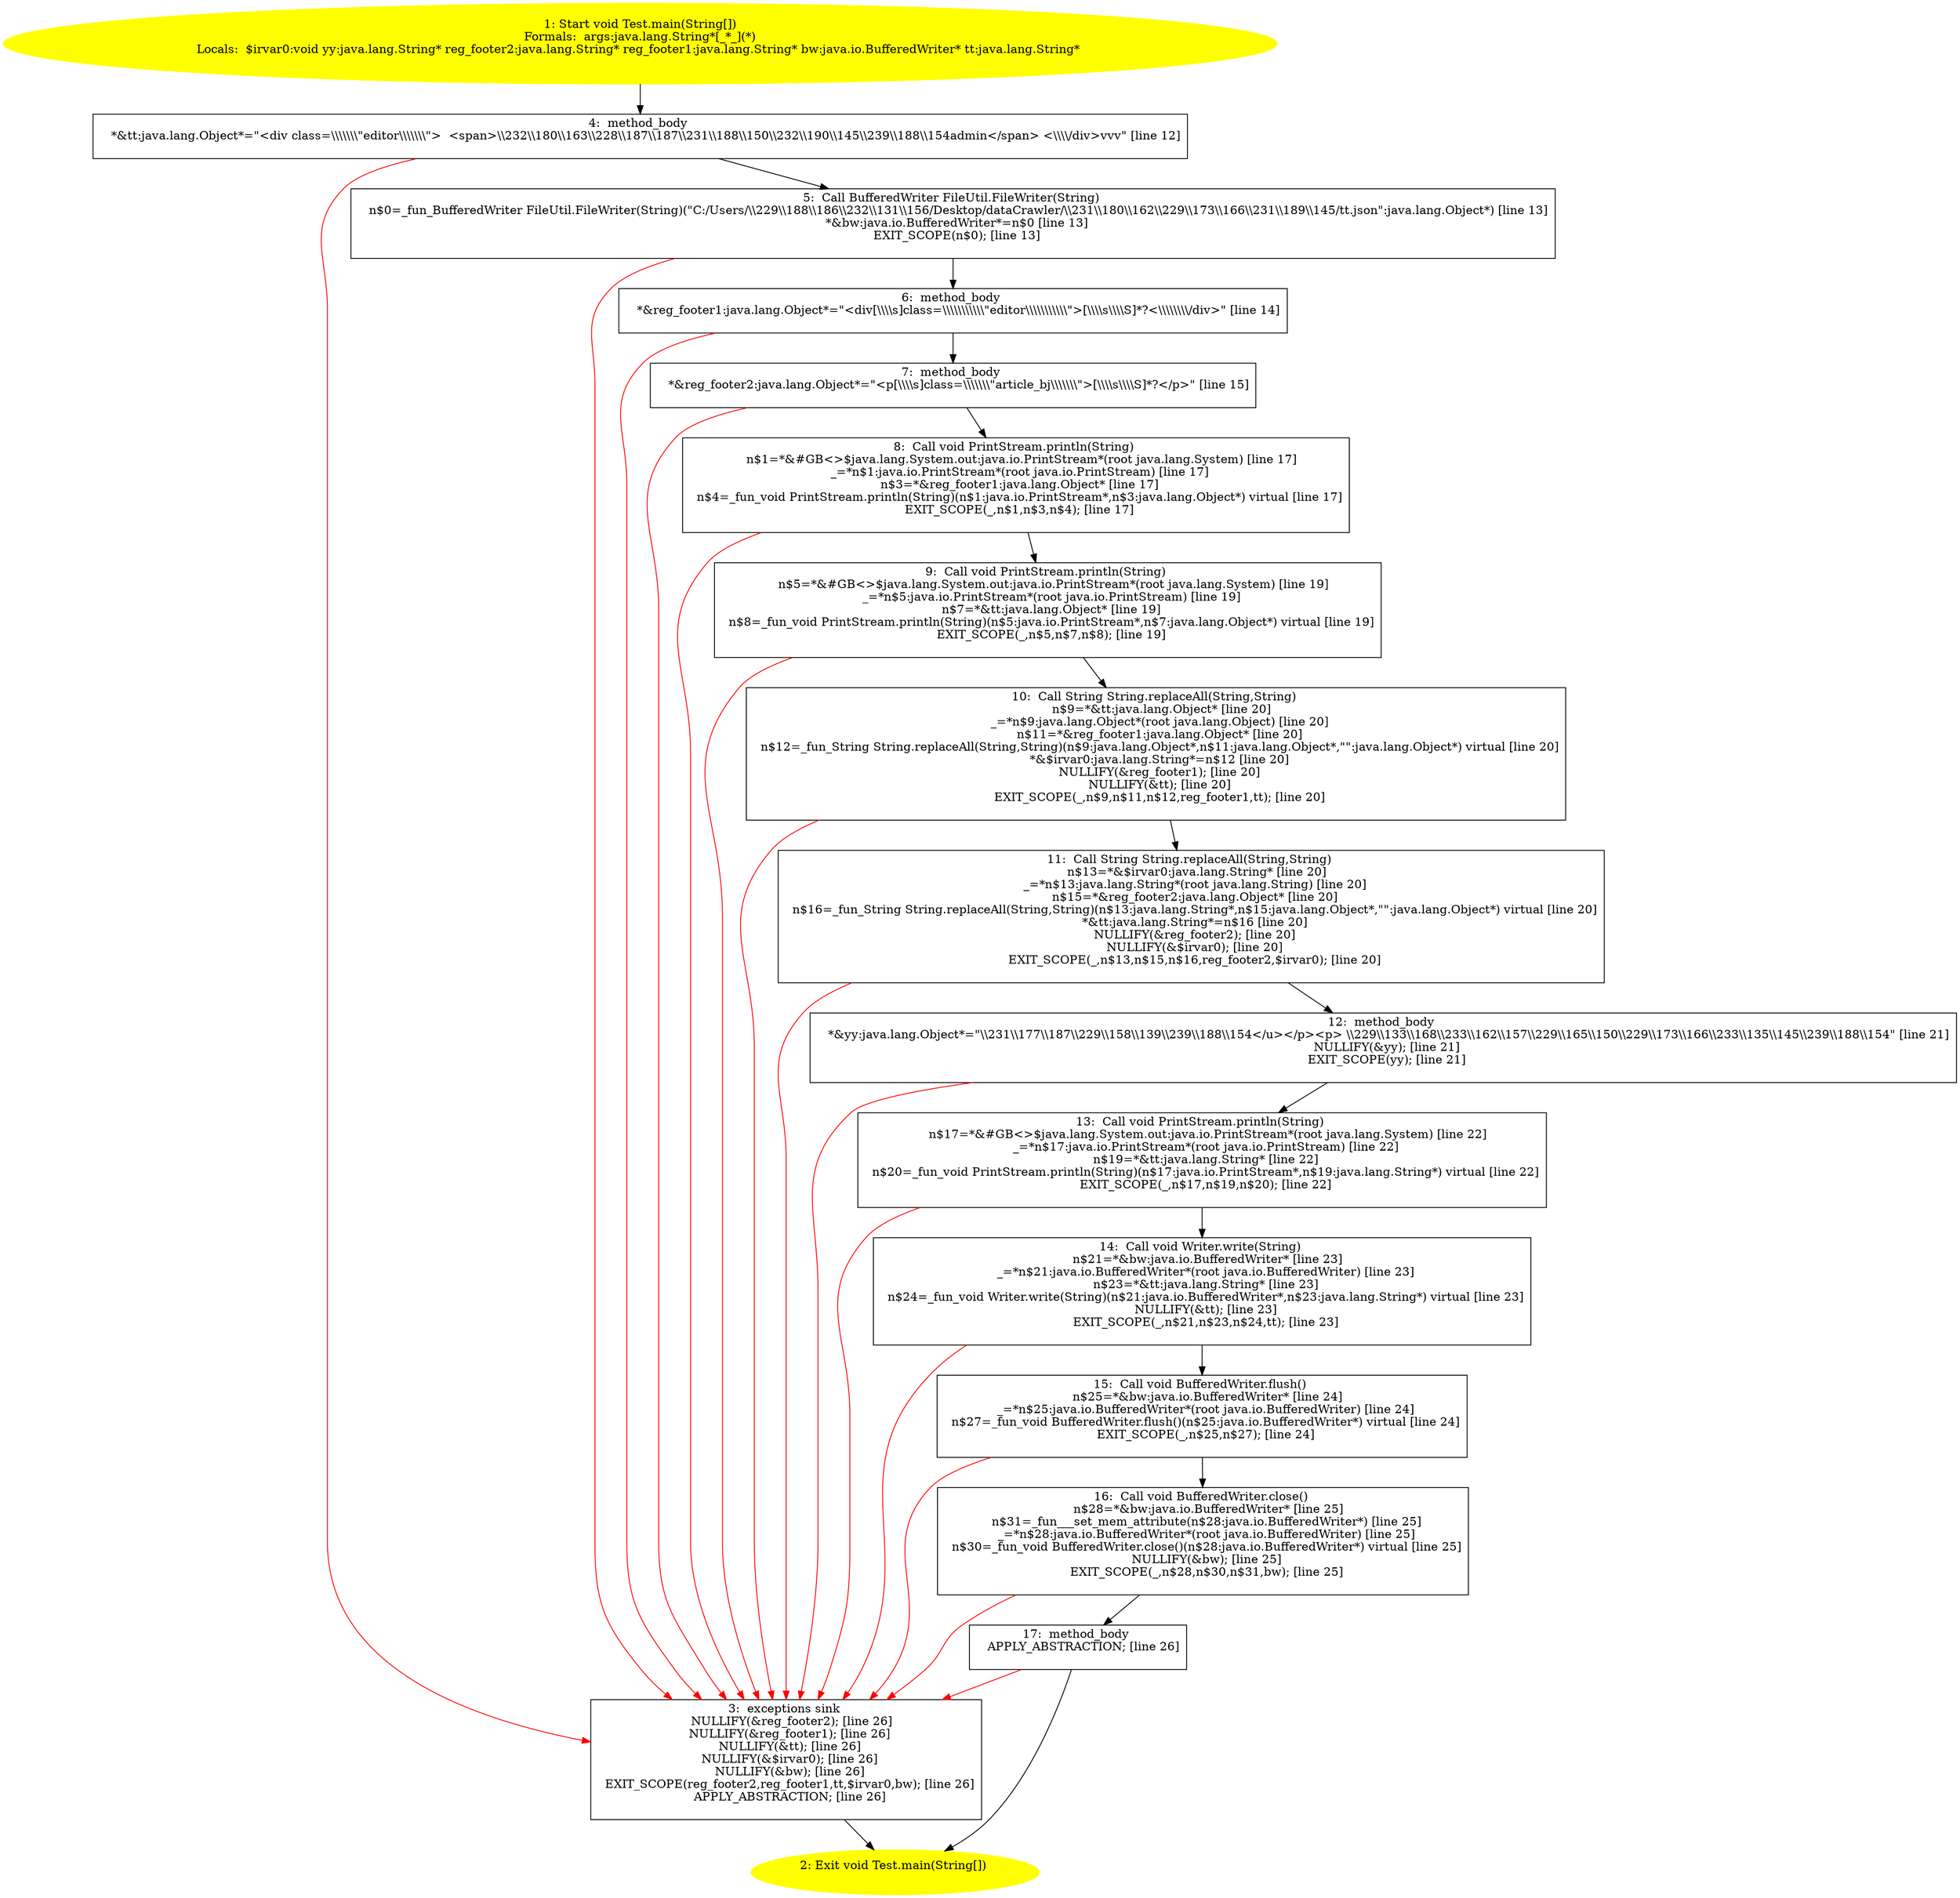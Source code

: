 /* @generated */
digraph cfg {
"com.dulishuo.indexedu.Test.main(java.lang.String[]):void.563644a366d876684d75d8cf1ffb49c6_1" [label="1: Start void Test.main(String[])\nFormals:  args:java.lang.String*[_*_](*)\nLocals:  $irvar0:void yy:java.lang.String* reg_footer2:java.lang.String* reg_footer1:java.lang.String* bw:java.io.BufferedWriter* tt:java.lang.String* \n  " color=yellow style=filled]
	

	 "com.dulishuo.indexedu.Test.main(java.lang.String[]):void.563644a366d876684d75d8cf1ffb49c6_1" -> "com.dulishuo.indexedu.Test.main(java.lang.String[]):void.563644a366d876684d75d8cf1ffb49c6_4" ;
"com.dulishuo.indexedu.Test.main(java.lang.String[]):void.563644a366d876684d75d8cf1ffb49c6_2" [label="2: Exit void Test.main(String[]) \n  " color=yellow style=filled]
	

"com.dulishuo.indexedu.Test.main(java.lang.String[]):void.563644a366d876684d75d8cf1ffb49c6_3" [label="3:  exceptions sink \n   NULLIFY(&reg_footer2); [line 26]\n  NULLIFY(&reg_footer1); [line 26]\n  NULLIFY(&tt); [line 26]\n  NULLIFY(&$irvar0); [line 26]\n  NULLIFY(&bw); [line 26]\n  EXIT_SCOPE(reg_footer2,reg_footer1,tt,$irvar0,bw); [line 26]\n  APPLY_ABSTRACTION; [line 26]\n " shape="box"]
	

	 "com.dulishuo.indexedu.Test.main(java.lang.String[]):void.563644a366d876684d75d8cf1ffb49c6_3" -> "com.dulishuo.indexedu.Test.main(java.lang.String[]):void.563644a366d876684d75d8cf1ffb49c6_2" ;
"com.dulishuo.indexedu.Test.main(java.lang.String[]):void.563644a366d876684d75d8cf1ffb49c6_4" [label="4:  method_body \n   *&tt:java.lang.Object*=\"<div class=\\\\\\\\\\\\\\\"editor\\\\\\\\\\\\\\\">  <span>\\\\232\\\\180\\\\163\\\\228\\\\187\\\\187\\\\231\\\\188\\\\150\\\\232\\\\190\\\\145\\\\239\\\\188\\\\154admin</span> <\\\\\\\\/div>vvv\" [line 12]\n " shape="box"]
	

	 "com.dulishuo.indexedu.Test.main(java.lang.String[]):void.563644a366d876684d75d8cf1ffb49c6_4" -> "com.dulishuo.indexedu.Test.main(java.lang.String[]):void.563644a366d876684d75d8cf1ffb49c6_5" ;
	 "com.dulishuo.indexedu.Test.main(java.lang.String[]):void.563644a366d876684d75d8cf1ffb49c6_4" -> "com.dulishuo.indexedu.Test.main(java.lang.String[]):void.563644a366d876684d75d8cf1ffb49c6_3" [color="red" ];
"com.dulishuo.indexedu.Test.main(java.lang.String[]):void.563644a366d876684d75d8cf1ffb49c6_5" [label="5:  Call BufferedWriter FileUtil.FileWriter(String) \n   n$0=_fun_BufferedWriter FileUtil.FileWriter(String)(\"C:/Users/\\\\229\\\\188\\\\186\\\\232\\\\131\\\\156/Desktop/dataCrawler/\\\\231\\\\180\\\\162\\\\229\\\\173\\\\166\\\\231\\\\189\\\\145/tt.json\":java.lang.Object*) [line 13]\n  *&bw:java.io.BufferedWriter*=n$0 [line 13]\n  EXIT_SCOPE(n$0); [line 13]\n " shape="box"]
	

	 "com.dulishuo.indexedu.Test.main(java.lang.String[]):void.563644a366d876684d75d8cf1ffb49c6_5" -> "com.dulishuo.indexedu.Test.main(java.lang.String[]):void.563644a366d876684d75d8cf1ffb49c6_6" ;
	 "com.dulishuo.indexedu.Test.main(java.lang.String[]):void.563644a366d876684d75d8cf1ffb49c6_5" -> "com.dulishuo.indexedu.Test.main(java.lang.String[]):void.563644a366d876684d75d8cf1ffb49c6_3" [color="red" ];
"com.dulishuo.indexedu.Test.main(java.lang.String[]):void.563644a366d876684d75d8cf1ffb49c6_6" [label="6:  method_body \n   *&reg_footer1:java.lang.Object*=\"<div[\\\\\\\\s]class=\\\\\\\\\\\\\\\\\\\\\\\"editor\\\\\\\\\\\\\\\\\\\\\\\">[\\\\\\\\s\\\\\\\\S]*?<\\\\\\\\\\\\\\\\/div>\" [line 14]\n " shape="box"]
	

	 "com.dulishuo.indexedu.Test.main(java.lang.String[]):void.563644a366d876684d75d8cf1ffb49c6_6" -> "com.dulishuo.indexedu.Test.main(java.lang.String[]):void.563644a366d876684d75d8cf1ffb49c6_7" ;
	 "com.dulishuo.indexedu.Test.main(java.lang.String[]):void.563644a366d876684d75d8cf1ffb49c6_6" -> "com.dulishuo.indexedu.Test.main(java.lang.String[]):void.563644a366d876684d75d8cf1ffb49c6_3" [color="red" ];
"com.dulishuo.indexedu.Test.main(java.lang.String[]):void.563644a366d876684d75d8cf1ffb49c6_7" [label="7:  method_body \n   *&reg_footer2:java.lang.Object*=\"<p[\\\\\\\\s]class=\\\\\\\\\\\\\\\"article_bj\\\\\\\\\\\\\\\">[\\\\\\\\s\\\\\\\\S]*?</p>\" [line 15]\n " shape="box"]
	

	 "com.dulishuo.indexedu.Test.main(java.lang.String[]):void.563644a366d876684d75d8cf1ffb49c6_7" -> "com.dulishuo.indexedu.Test.main(java.lang.String[]):void.563644a366d876684d75d8cf1ffb49c6_8" ;
	 "com.dulishuo.indexedu.Test.main(java.lang.String[]):void.563644a366d876684d75d8cf1ffb49c6_7" -> "com.dulishuo.indexedu.Test.main(java.lang.String[]):void.563644a366d876684d75d8cf1ffb49c6_3" [color="red" ];
"com.dulishuo.indexedu.Test.main(java.lang.String[]):void.563644a366d876684d75d8cf1ffb49c6_8" [label="8:  Call void PrintStream.println(String) \n   n$1=*&#GB<>$java.lang.System.out:java.io.PrintStream*(root java.lang.System) [line 17]\n  _=*n$1:java.io.PrintStream*(root java.io.PrintStream) [line 17]\n  n$3=*&reg_footer1:java.lang.Object* [line 17]\n  n$4=_fun_void PrintStream.println(String)(n$1:java.io.PrintStream*,n$3:java.lang.Object*) virtual [line 17]\n  EXIT_SCOPE(_,n$1,n$3,n$4); [line 17]\n " shape="box"]
	

	 "com.dulishuo.indexedu.Test.main(java.lang.String[]):void.563644a366d876684d75d8cf1ffb49c6_8" -> "com.dulishuo.indexedu.Test.main(java.lang.String[]):void.563644a366d876684d75d8cf1ffb49c6_9" ;
	 "com.dulishuo.indexedu.Test.main(java.lang.String[]):void.563644a366d876684d75d8cf1ffb49c6_8" -> "com.dulishuo.indexedu.Test.main(java.lang.String[]):void.563644a366d876684d75d8cf1ffb49c6_3" [color="red" ];
"com.dulishuo.indexedu.Test.main(java.lang.String[]):void.563644a366d876684d75d8cf1ffb49c6_9" [label="9:  Call void PrintStream.println(String) \n   n$5=*&#GB<>$java.lang.System.out:java.io.PrintStream*(root java.lang.System) [line 19]\n  _=*n$5:java.io.PrintStream*(root java.io.PrintStream) [line 19]\n  n$7=*&tt:java.lang.Object* [line 19]\n  n$8=_fun_void PrintStream.println(String)(n$5:java.io.PrintStream*,n$7:java.lang.Object*) virtual [line 19]\n  EXIT_SCOPE(_,n$5,n$7,n$8); [line 19]\n " shape="box"]
	

	 "com.dulishuo.indexedu.Test.main(java.lang.String[]):void.563644a366d876684d75d8cf1ffb49c6_9" -> "com.dulishuo.indexedu.Test.main(java.lang.String[]):void.563644a366d876684d75d8cf1ffb49c6_10" ;
	 "com.dulishuo.indexedu.Test.main(java.lang.String[]):void.563644a366d876684d75d8cf1ffb49c6_9" -> "com.dulishuo.indexedu.Test.main(java.lang.String[]):void.563644a366d876684d75d8cf1ffb49c6_3" [color="red" ];
"com.dulishuo.indexedu.Test.main(java.lang.String[]):void.563644a366d876684d75d8cf1ffb49c6_10" [label="10:  Call String String.replaceAll(String,String) \n   n$9=*&tt:java.lang.Object* [line 20]\n  _=*n$9:java.lang.Object*(root java.lang.Object) [line 20]\n  n$11=*&reg_footer1:java.lang.Object* [line 20]\n  n$12=_fun_String String.replaceAll(String,String)(n$9:java.lang.Object*,n$11:java.lang.Object*,\"\":java.lang.Object*) virtual [line 20]\n  *&$irvar0:java.lang.String*=n$12 [line 20]\n  NULLIFY(&reg_footer1); [line 20]\n  NULLIFY(&tt); [line 20]\n  EXIT_SCOPE(_,n$9,n$11,n$12,reg_footer1,tt); [line 20]\n " shape="box"]
	

	 "com.dulishuo.indexedu.Test.main(java.lang.String[]):void.563644a366d876684d75d8cf1ffb49c6_10" -> "com.dulishuo.indexedu.Test.main(java.lang.String[]):void.563644a366d876684d75d8cf1ffb49c6_11" ;
	 "com.dulishuo.indexedu.Test.main(java.lang.String[]):void.563644a366d876684d75d8cf1ffb49c6_10" -> "com.dulishuo.indexedu.Test.main(java.lang.String[]):void.563644a366d876684d75d8cf1ffb49c6_3" [color="red" ];
"com.dulishuo.indexedu.Test.main(java.lang.String[]):void.563644a366d876684d75d8cf1ffb49c6_11" [label="11:  Call String String.replaceAll(String,String) \n   n$13=*&$irvar0:java.lang.String* [line 20]\n  _=*n$13:java.lang.String*(root java.lang.String) [line 20]\n  n$15=*&reg_footer2:java.lang.Object* [line 20]\n  n$16=_fun_String String.replaceAll(String,String)(n$13:java.lang.String*,n$15:java.lang.Object*,\"\":java.lang.Object*) virtual [line 20]\n  *&tt:java.lang.String*=n$16 [line 20]\n  NULLIFY(&reg_footer2); [line 20]\n  NULLIFY(&$irvar0); [line 20]\n  EXIT_SCOPE(_,n$13,n$15,n$16,reg_footer2,$irvar0); [line 20]\n " shape="box"]
	

	 "com.dulishuo.indexedu.Test.main(java.lang.String[]):void.563644a366d876684d75d8cf1ffb49c6_11" -> "com.dulishuo.indexedu.Test.main(java.lang.String[]):void.563644a366d876684d75d8cf1ffb49c6_12" ;
	 "com.dulishuo.indexedu.Test.main(java.lang.String[]):void.563644a366d876684d75d8cf1ffb49c6_11" -> "com.dulishuo.indexedu.Test.main(java.lang.String[]):void.563644a366d876684d75d8cf1ffb49c6_3" [color="red" ];
"com.dulishuo.indexedu.Test.main(java.lang.String[]):void.563644a366d876684d75d8cf1ffb49c6_12" [label="12:  method_body \n   *&yy:java.lang.Object*=\"\\\\231\\\\177\\\\187\\\\229\\\\158\\\\139\\\\239\\\\188\\\\154</u></p><p> \\\\229\\\\133\\\\168\\\\233\\\\162\\\\157\\\\229\\\\165\\\\150\\\\229\\\\173\\\\166\\\\233\\\\135\\\\145\\\\239\\\\188\\\\154\" [line 21]\n  NULLIFY(&yy); [line 21]\n  EXIT_SCOPE(yy); [line 21]\n " shape="box"]
	

	 "com.dulishuo.indexedu.Test.main(java.lang.String[]):void.563644a366d876684d75d8cf1ffb49c6_12" -> "com.dulishuo.indexedu.Test.main(java.lang.String[]):void.563644a366d876684d75d8cf1ffb49c6_13" ;
	 "com.dulishuo.indexedu.Test.main(java.lang.String[]):void.563644a366d876684d75d8cf1ffb49c6_12" -> "com.dulishuo.indexedu.Test.main(java.lang.String[]):void.563644a366d876684d75d8cf1ffb49c6_3" [color="red" ];
"com.dulishuo.indexedu.Test.main(java.lang.String[]):void.563644a366d876684d75d8cf1ffb49c6_13" [label="13:  Call void PrintStream.println(String) \n   n$17=*&#GB<>$java.lang.System.out:java.io.PrintStream*(root java.lang.System) [line 22]\n  _=*n$17:java.io.PrintStream*(root java.io.PrintStream) [line 22]\n  n$19=*&tt:java.lang.String* [line 22]\n  n$20=_fun_void PrintStream.println(String)(n$17:java.io.PrintStream*,n$19:java.lang.String*) virtual [line 22]\n  EXIT_SCOPE(_,n$17,n$19,n$20); [line 22]\n " shape="box"]
	

	 "com.dulishuo.indexedu.Test.main(java.lang.String[]):void.563644a366d876684d75d8cf1ffb49c6_13" -> "com.dulishuo.indexedu.Test.main(java.lang.String[]):void.563644a366d876684d75d8cf1ffb49c6_14" ;
	 "com.dulishuo.indexedu.Test.main(java.lang.String[]):void.563644a366d876684d75d8cf1ffb49c6_13" -> "com.dulishuo.indexedu.Test.main(java.lang.String[]):void.563644a366d876684d75d8cf1ffb49c6_3" [color="red" ];
"com.dulishuo.indexedu.Test.main(java.lang.String[]):void.563644a366d876684d75d8cf1ffb49c6_14" [label="14:  Call void Writer.write(String) \n   n$21=*&bw:java.io.BufferedWriter* [line 23]\n  _=*n$21:java.io.BufferedWriter*(root java.io.BufferedWriter) [line 23]\n  n$23=*&tt:java.lang.String* [line 23]\n  n$24=_fun_void Writer.write(String)(n$21:java.io.BufferedWriter*,n$23:java.lang.String*) virtual [line 23]\n  NULLIFY(&tt); [line 23]\n  EXIT_SCOPE(_,n$21,n$23,n$24,tt); [line 23]\n " shape="box"]
	

	 "com.dulishuo.indexedu.Test.main(java.lang.String[]):void.563644a366d876684d75d8cf1ffb49c6_14" -> "com.dulishuo.indexedu.Test.main(java.lang.String[]):void.563644a366d876684d75d8cf1ffb49c6_15" ;
	 "com.dulishuo.indexedu.Test.main(java.lang.String[]):void.563644a366d876684d75d8cf1ffb49c6_14" -> "com.dulishuo.indexedu.Test.main(java.lang.String[]):void.563644a366d876684d75d8cf1ffb49c6_3" [color="red" ];
"com.dulishuo.indexedu.Test.main(java.lang.String[]):void.563644a366d876684d75d8cf1ffb49c6_15" [label="15:  Call void BufferedWriter.flush() \n   n$25=*&bw:java.io.BufferedWriter* [line 24]\n  _=*n$25:java.io.BufferedWriter*(root java.io.BufferedWriter) [line 24]\n  n$27=_fun_void BufferedWriter.flush()(n$25:java.io.BufferedWriter*) virtual [line 24]\n  EXIT_SCOPE(_,n$25,n$27); [line 24]\n " shape="box"]
	

	 "com.dulishuo.indexedu.Test.main(java.lang.String[]):void.563644a366d876684d75d8cf1ffb49c6_15" -> "com.dulishuo.indexedu.Test.main(java.lang.String[]):void.563644a366d876684d75d8cf1ffb49c6_16" ;
	 "com.dulishuo.indexedu.Test.main(java.lang.String[]):void.563644a366d876684d75d8cf1ffb49c6_15" -> "com.dulishuo.indexedu.Test.main(java.lang.String[]):void.563644a366d876684d75d8cf1ffb49c6_3" [color="red" ];
"com.dulishuo.indexedu.Test.main(java.lang.String[]):void.563644a366d876684d75d8cf1ffb49c6_16" [label="16:  Call void BufferedWriter.close() \n   n$28=*&bw:java.io.BufferedWriter* [line 25]\n  n$31=_fun___set_mem_attribute(n$28:java.io.BufferedWriter*) [line 25]\n  _=*n$28:java.io.BufferedWriter*(root java.io.BufferedWriter) [line 25]\n  n$30=_fun_void BufferedWriter.close()(n$28:java.io.BufferedWriter*) virtual [line 25]\n  NULLIFY(&bw); [line 25]\n  EXIT_SCOPE(_,n$28,n$30,n$31,bw); [line 25]\n " shape="box"]
	

	 "com.dulishuo.indexedu.Test.main(java.lang.String[]):void.563644a366d876684d75d8cf1ffb49c6_16" -> "com.dulishuo.indexedu.Test.main(java.lang.String[]):void.563644a366d876684d75d8cf1ffb49c6_17" ;
	 "com.dulishuo.indexedu.Test.main(java.lang.String[]):void.563644a366d876684d75d8cf1ffb49c6_16" -> "com.dulishuo.indexedu.Test.main(java.lang.String[]):void.563644a366d876684d75d8cf1ffb49c6_3" [color="red" ];
"com.dulishuo.indexedu.Test.main(java.lang.String[]):void.563644a366d876684d75d8cf1ffb49c6_17" [label="17:  method_body \n   APPLY_ABSTRACTION; [line 26]\n " shape="box"]
	

	 "com.dulishuo.indexedu.Test.main(java.lang.String[]):void.563644a366d876684d75d8cf1ffb49c6_17" -> "com.dulishuo.indexedu.Test.main(java.lang.String[]):void.563644a366d876684d75d8cf1ffb49c6_2" ;
	 "com.dulishuo.indexedu.Test.main(java.lang.String[]):void.563644a366d876684d75d8cf1ffb49c6_17" -> "com.dulishuo.indexedu.Test.main(java.lang.String[]):void.563644a366d876684d75d8cf1ffb49c6_3" [color="red" ];
}
